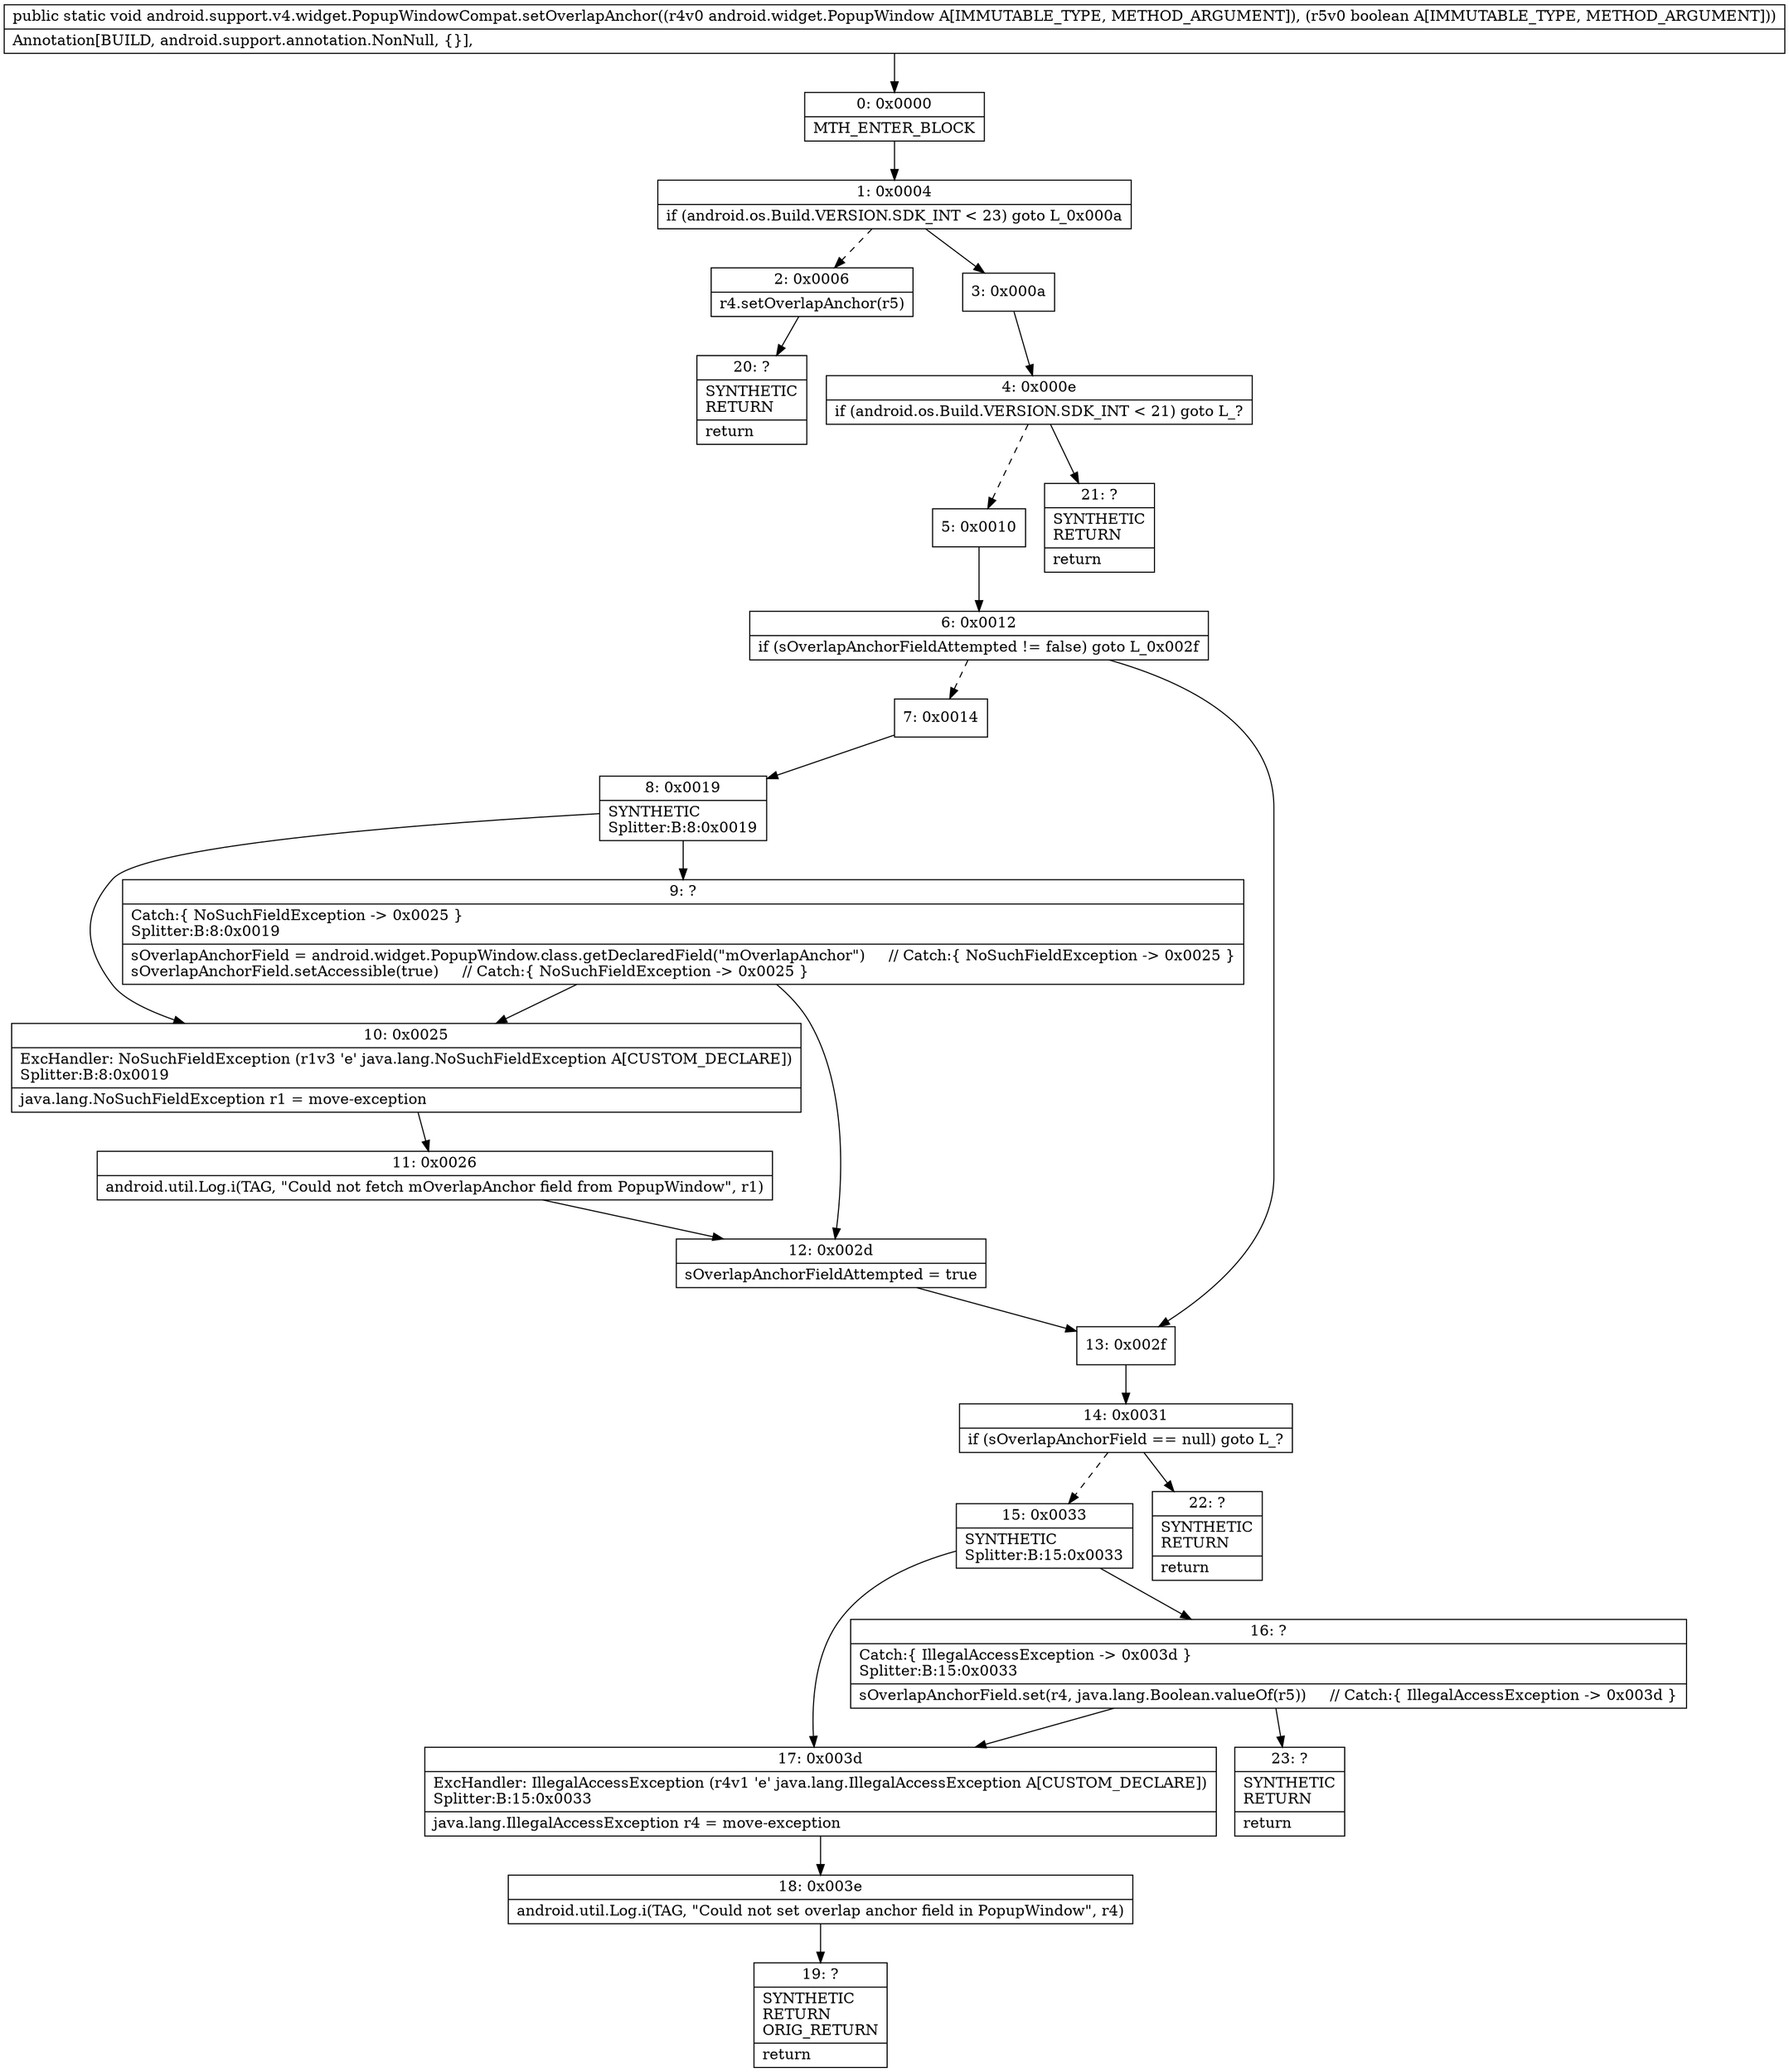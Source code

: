 digraph "CFG forandroid.support.v4.widget.PopupWindowCompat.setOverlapAnchor(Landroid\/widget\/PopupWindow;Z)V" {
Node_0 [shape=record,label="{0\:\ 0x0000|MTH_ENTER_BLOCK\l}"];
Node_1 [shape=record,label="{1\:\ 0x0004|if (android.os.Build.VERSION.SDK_INT \< 23) goto L_0x000a\l}"];
Node_2 [shape=record,label="{2\:\ 0x0006|r4.setOverlapAnchor(r5)\l}"];
Node_3 [shape=record,label="{3\:\ 0x000a}"];
Node_4 [shape=record,label="{4\:\ 0x000e|if (android.os.Build.VERSION.SDK_INT \< 21) goto L_?\l}"];
Node_5 [shape=record,label="{5\:\ 0x0010}"];
Node_6 [shape=record,label="{6\:\ 0x0012|if (sOverlapAnchorFieldAttempted != false) goto L_0x002f\l}"];
Node_7 [shape=record,label="{7\:\ 0x0014}"];
Node_8 [shape=record,label="{8\:\ 0x0019|SYNTHETIC\lSplitter:B:8:0x0019\l}"];
Node_9 [shape=record,label="{9\:\ ?|Catch:\{ NoSuchFieldException \-\> 0x0025 \}\lSplitter:B:8:0x0019\l|sOverlapAnchorField = android.widget.PopupWindow.class.getDeclaredField(\"mOverlapAnchor\")     \/\/ Catch:\{ NoSuchFieldException \-\> 0x0025 \}\lsOverlapAnchorField.setAccessible(true)     \/\/ Catch:\{ NoSuchFieldException \-\> 0x0025 \}\l}"];
Node_10 [shape=record,label="{10\:\ 0x0025|ExcHandler: NoSuchFieldException (r1v3 'e' java.lang.NoSuchFieldException A[CUSTOM_DECLARE])\lSplitter:B:8:0x0019\l|java.lang.NoSuchFieldException r1 = move\-exception\l}"];
Node_11 [shape=record,label="{11\:\ 0x0026|android.util.Log.i(TAG, \"Could not fetch mOverlapAnchor field from PopupWindow\", r1)\l}"];
Node_12 [shape=record,label="{12\:\ 0x002d|sOverlapAnchorFieldAttempted = true\l}"];
Node_13 [shape=record,label="{13\:\ 0x002f}"];
Node_14 [shape=record,label="{14\:\ 0x0031|if (sOverlapAnchorField == null) goto L_?\l}"];
Node_15 [shape=record,label="{15\:\ 0x0033|SYNTHETIC\lSplitter:B:15:0x0033\l}"];
Node_16 [shape=record,label="{16\:\ ?|Catch:\{ IllegalAccessException \-\> 0x003d \}\lSplitter:B:15:0x0033\l|sOverlapAnchorField.set(r4, java.lang.Boolean.valueOf(r5))     \/\/ Catch:\{ IllegalAccessException \-\> 0x003d \}\l}"];
Node_17 [shape=record,label="{17\:\ 0x003d|ExcHandler: IllegalAccessException (r4v1 'e' java.lang.IllegalAccessException A[CUSTOM_DECLARE])\lSplitter:B:15:0x0033\l|java.lang.IllegalAccessException r4 = move\-exception\l}"];
Node_18 [shape=record,label="{18\:\ 0x003e|android.util.Log.i(TAG, \"Could not set overlap anchor field in PopupWindow\", r4)\l}"];
Node_19 [shape=record,label="{19\:\ ?|SYNTHETIC\lRETURN\lORIG_RETURN\l|return\l}"];
Node_20 [shape=record,label="{20\:\ ?|SYNTHETIC\lRETURN\l|return\l}"];
Node_21 [shape=record,label="{21\:\ ?|SYNTHETIC\lRETURN\l|return\l}"];
Node_22 [shape=record,label="{22\:\ ?|SYNTHETIC\lRETURN\l|return\l}"];
Node_23 [shape=record,label="{23\:\ ?|SYNTHETIC\lRETURN\l|return\l}"];
MethodNode[shape=record,label="{public static void android.support.v4.widget.PopupWindowCompat.setOverlapAnchor((r4v0 android.widget.PopupWindow A[IMMUTABLE_TYPE, METHOD_ARGUMENT]), (r5v0 boolean A[IMMUTABLE_TYPE, METHOD_ARGUMENT]))  | Annotation[BUILD, android.support.annotation.NonNull, \{\}], \l}"];
MethodNode -> Node_0;
Node_0 -> Node_1;
Node_1 -> Node_2[style=dashed];
Node_1 -> Node_3;
Node_2 -> Node_20;
Node_3 -> Node_4;
Node_4 -> Node_5[style=dashed];
Node_4 -> Node_21;
Node_5 -> Node_6;
Node_6 -> Node_7[style=dashed];
Node_6 -> Node_13;
Node_7 -> Node_8;
Node_8 -> Node_9;
Node_8 -> Node_10;
Node_9 -> Node_10;
Node_9 -> Node_12;
Node_10 -> Node_11;
Node_11 -> Node_12;
Node_12 -> Node_13;
Node_13 -> Node_14;
Node_14 -> Node_15[style=dashed];
Node_14 -> Node_22;
Node_15 -> Node_16;
Node_15 -> Node_17;
Node_16 -> Node_17;
Node_16 -> Node_23;
Node_17 -> Node_18;
Node_18 -> Node_19;
}

